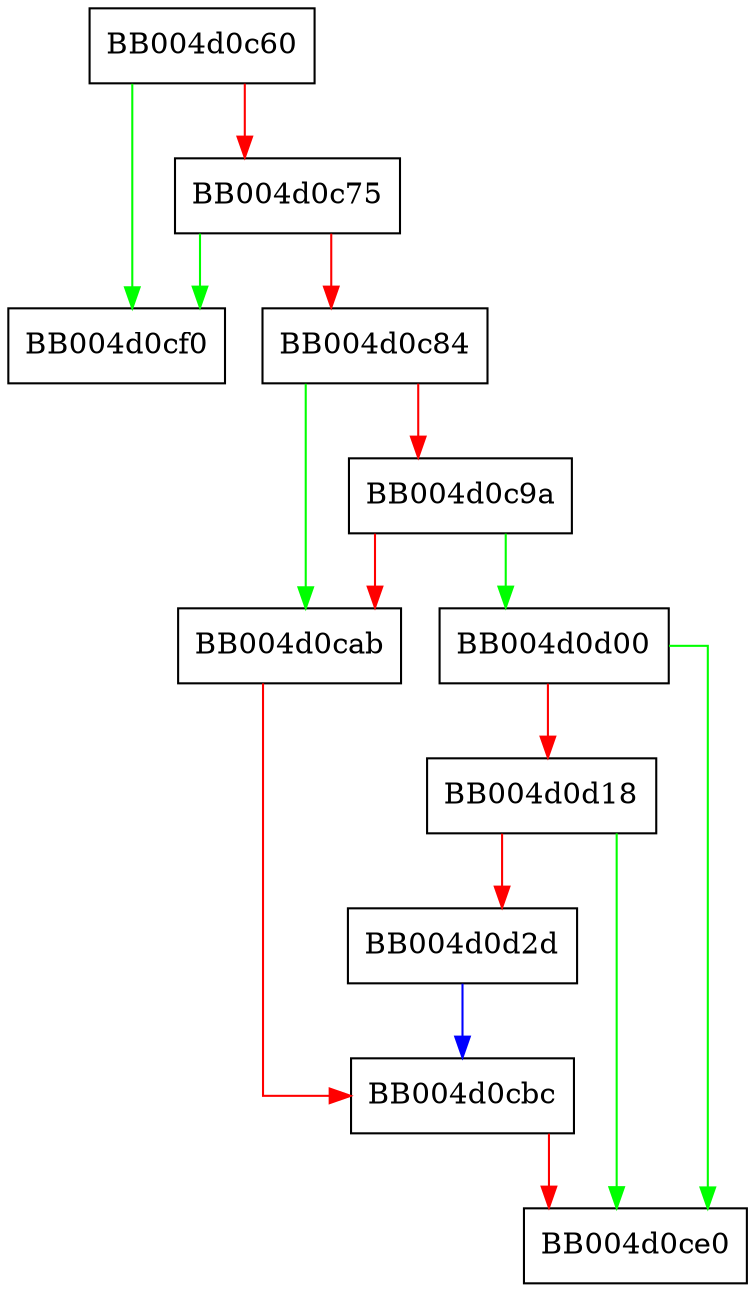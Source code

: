 digraph tls_construct_certificate_authorities {
  node [shape="box"];
  graph [splines=ortho];
  BB004d0c60 -> BB004d0cf0 [color="green"];
  BB004d0c60 -> BB004d0c75 [color="red"];
  BB004d0c75 -> BB004d0cf0 [color="green"];
  BB004d0c75 -> BB004d0c84 [color="red"];
  BB004d0c84 -> BB004d0cab [color="green"];
  BB004d0c84 -> BB004d0c9a [color="red"];
  BB004d0c9a -> BB004d0d00 [color="green"];
  BB004d0c9a -> BB004d0cab [color="red"];
  BB004d0cab -> BB004d0cbc [color="red"];
  BB004d0cbc -> BB004d0ce0 [color="red"];
  BB004d0d00 -> BB004d0ce0 [color="green"];
  BB004d0d00 -> BB004d0d18 [color="red"];
  BB004d0d18 -> BB004d0ce0 [color="green"];
  BB004d0d18 -> BB004d0d2d [color="red"];
  BB004d0d2d -> BB004d0cbc [color="blue"];
}